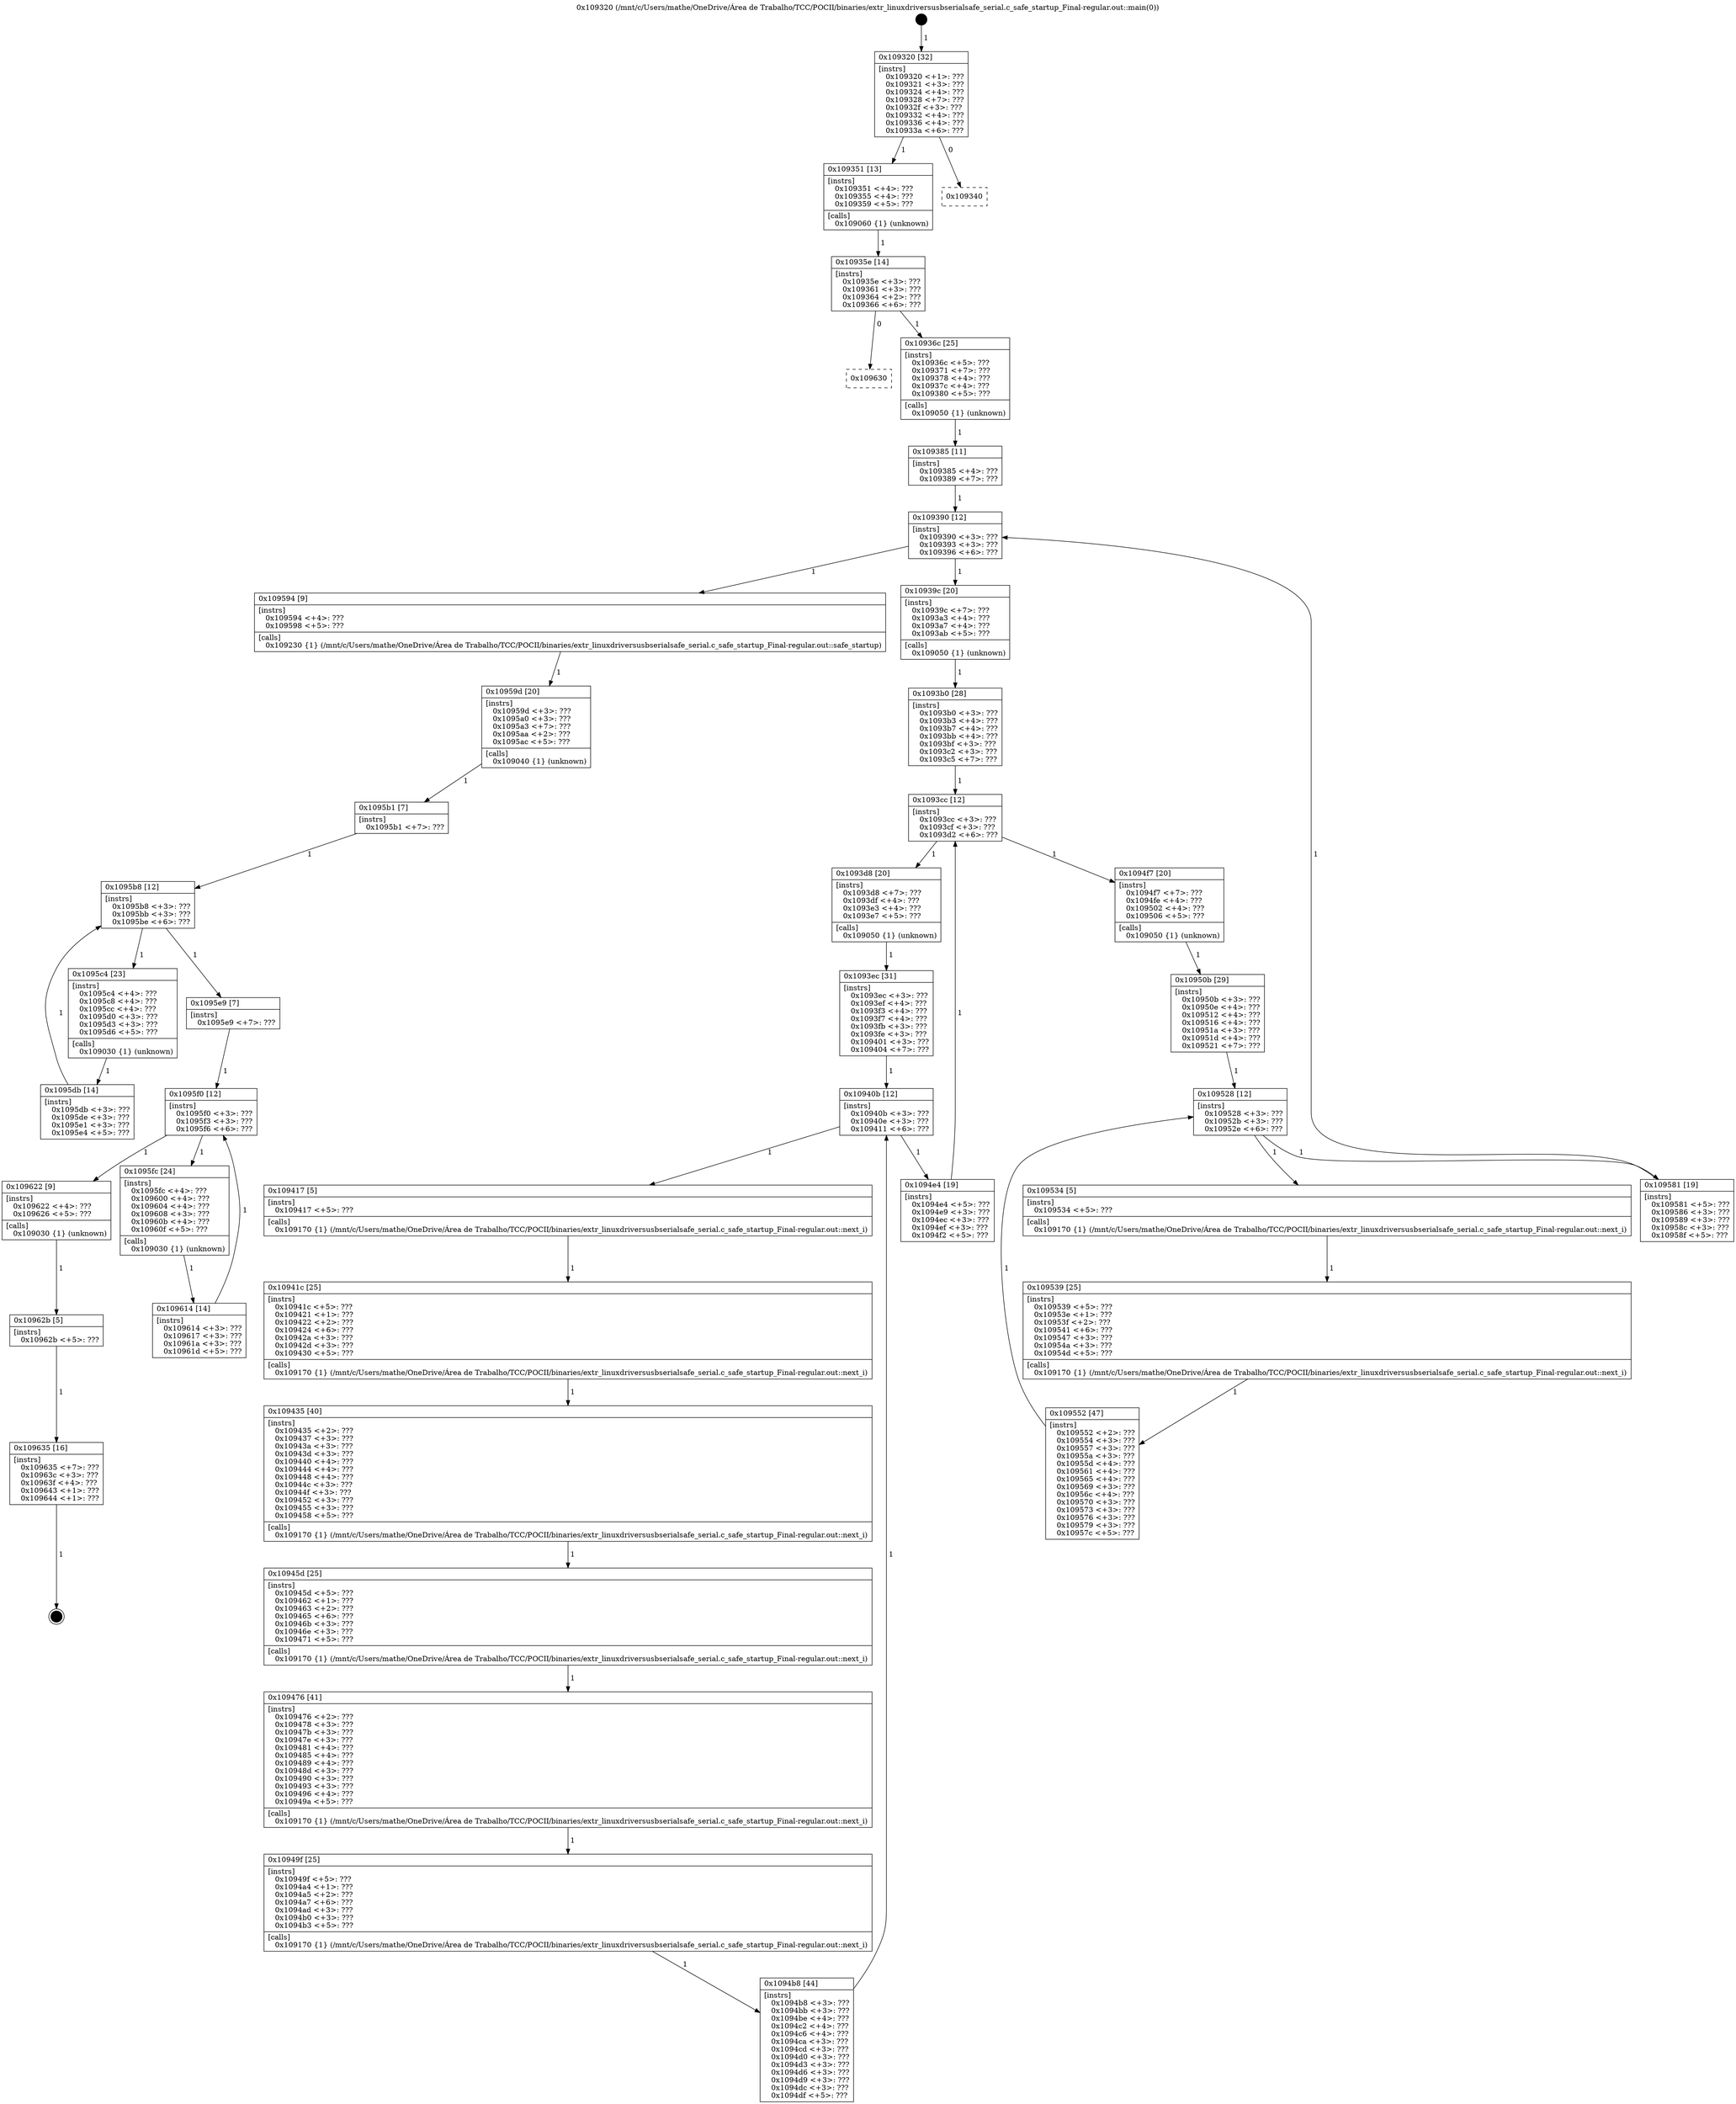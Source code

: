 digraph "0x109320" {
  label = "0x109320 (/mnt/c/Users/mathe/OneDrive/Área de Trabalho/TCC/POCII/binaries/extr_linuxdriversusbserialsafe_serial.c_safe_startup_Final-regular.out::main(0))"
  labelloc = "t"
  node[shape=record]

  Entry [label="",width=0.3,height=0.3,shape=circle,fillcolor=black,style=filled]
  "0x109320" [label="{
     0x109320 [32]\l
     | [instrs]\l
     &nbsp;&nbsp;0x109320 \<+1\>: ???\l
     &nbsp;&nbsp;0x109321 \<+3\>: ???\l
     &nbsp;&nbsp;0x109324 \<+4\>: ???\l
     &nbsp;&nbsp;0x109328 \<+7\>: ???\l
     &nbsp;&nbsp;0x10932f \<+3\>: ???\l
     &nbsp;&nbsp;0x109332 \<+4\>: ???\l
     &nbsp;&nbsp;0x109336 \<+4\>: ???\l
     &nbsp;&nbsp;0x10933a \<+6\>: ???\l
  }"]
  "0x109351" [label="{
     0x109351 [13]\l
     | [instrs]\l
     &nbsp;&nbsp;0x109351 \<+4\>: ???\l
     &nbsp;&nbsp;0x109355 \<+4\>: ???\l
     &nbsp;&nbsp;0x109359 \<+5\>: ???\l
     | [calls]\l
     &nbsp;&nbsp;0x109060 \{1\} (unknown)\l
  }"]
  "0x109340" [label="{
     0x109340\l
  }", style=dashed]
  "0x10935e" [label="{
     0x10935e [14]\l
     | [instrs]\l
     &nbsp;&nbsp;0x10935e \<+3\>: ???\l
     &nbsp;&nbsp;0x109361 \<+3\>: ???\l
     &nbsp;&nbsp;0x109364 \<+2\>: ???\l
     &nbsp;&nbsp;0x109366 \<+6\>: ???\l
  }"]
  "0x109630" [label="{
     0x109630\l
  }", style=dashed]
  "0x10936c" [label="{
     0x10936c [25]\l
     | [instrs]\l
     &nbsp;&nbsp;0x10936c \<+5\>: ???\l
     &nbsp;&nbsp;0x109371 \<+7\>: ???\l
     &nbsp;&nbsp;0x109378 \<+4\>: ???\l
     &nbsp;&nbsp;0x10937c \<+4\>: ???\l
     &nbsp;&nbsp;0x109380 \<+5\>: ???\l
     | [calls]\l
     &nbsp;&nbsp;0x109050 \{1\} (unknown)\l
  }"]
  Exit [label="",width=0.3,height=0.3,shape=circle,fillcolor=black,style=filled,peripheries=2]
  "0x109390" [label="{
     0x109390 [12]\l
     | [instrs]\l
     &nbsp;&nbsp;0x109390 \<+3\>: ???\l
     &nbsp;&nbsp;0x109393 \<+3\>: ???\l
     &nbsp;&nbsp;0x109396 \<+6\>: ???\l
  }"]
  "0x109594" [label="{
     0x109594 [9]\l
     | [instrs]\l
     &nbsp;&nbsp;0x109594 \<+4\>: ???\l
     &nbsp;&nbsp;0x109598 \<+5\>: ???\l
     | [calls]\l
     &nbsp;&nbsp;0x109230 \{1\} (/mnt/c/Users/mathe/OneDrive/Área de Trabalho/TCC/POCII/binaries/extr_linuxdriversusbserialsafe_serial.c_safe_startup_Final-regular.out::safe_startup)\l
  }"]
  "0x10939c" [label="{
     0x10939c [20]\l
     | [instrs]\l
     &nbsp;&nbsp;0x10939c \<+7\>: ???\l
     &nbsp;&nbsp;0x1093a3 \<+4\>: ???\l
     &nbsp;&nbsp;0x1093a7 \<+4\>: ???\l
     &nbsp;&nbsp;0x1093ab \<+5\>: ???\l
     | [calls]\l
     &nbsp;&nbsp;0x109050 \{1\} (unknown)\l
  }"]
  "0x1093cc" [label="{
     0x1093cc [12]\l
     | [instrs]\l
     &nbsp;&nbsp;0x1093cc \<+3\>: ???\l
     &nbsp;&nbsp;0x1093cf \<+3\>: ???\l
     &nbsp;&nbsp;0x1093d2 \<+6\>: ???\l
  }"]
  "0x1094f7" [label="{
     0x1094f7 [20]\l
     | [instrs]\l
     &nbsp;&nbsp;0x1094f7 \<+7\>: ???\l
     &nbsp;&nbsp;0x1094fe \<+4\>: ???\l
     &nbsp;&nbsp;0x109502 \<+4\>: ???\l
     &nbsp;&nbsp;0x109506 \<+5\>: ???\l
     | [calls]\l
     &nbsp;&nbsp;0x109050 \{1\} (unknown)\l
  }"]
  "0x1093d8" [label="{
     0x1093d8 [20]\l
     | [instrs]\l
     &nbsp;&nbsp;0x1093d8 \<+7\>: ???\l
     &nbsp;&nbsp;0x1093df \<+4\>: ???\l
     &nbsp;&nbsp;0x1093e3 \<+4\>: ???\l
     &nbsp;&nbsp;0x1093e7 \<+5\>: ???\l
     | [calls]\l
     &nbsp;&nbsp;0x109050 \{1\} (unknown)\l
  }"]
  "0x10940b" [label="{
     0x10940b [12]\l
     | [instrs]\l
     &nbsp;&nbsp;0x10940b \<+3\>: ???\l
     &nbsp;&nbsp;0x10940e \<+3\>: ???\l
     &nbsp;&nbsp;0x109411 \<+6\>: ???\l
  }"]
  "0x1094e4" [label="{
     0x1094e4 [19]\l
     | [instrs]\l
     &nbsp;&nbsp;0x1094e4 \<+5\>: ???\l
     &nbsp;&nbsp;0x1094e9 \<+3\>: ???\l
     &nbsp;&nbsp;0x1094ec \<+3\>: ???\l
     &nbsp;&nbsp;0x1094ef \<+3\>: ???\l
     &nbsp;&nbsp;0x1094f2 \<+5\>: ???\l
  }"]
  "0x109417" [label="{
     0x109417 [5]\l
     | [instrs]\l
     &nbsp;&nbsp;0x109417 \<+5\>: ???\l
     | [calls]\l
     &nbsp;&nbsp;0x109170 \{1\} (/mnt/c/Users/mathe/OneDrive/Área de Trabalho/TCC/POCII/binaries/extr_linuxdriversusbserialsafe_serial.c_safe_startup_Final-regular.out::next_i)\l
  }"]
  "0x10941c" [label="{
     0x10941c [25]\l
     | [instrs]\l
     &nbsp;&nbsp;0x10941c \<+5\>: ???\l
     &nbsp;&nbsp;0x109421 \<+1\>: ???\l
     &nbsp;&nbsp;0x109422 \<+2\>: ???\l
     &nbsp;&nbsp;0x109424 \<+6\>: ???\l
     &nbsp;&nbsp;0x10942a \<+3\>: ???\l
     &nbsp;&nbsp;0x10942d \<+3\>: ???\l
     &nbsp;&nbsp;0x109430 \<+5\>: ???\l
     | [calls]\l
     &nbsp;&nbsp;0x109170 \{1\} (/mnt/c/Users/mathe/OneDrive/Área de Trabalho/TCC/POCII/binaries/extr_linuxdriversusbserialsafe_serial.c_safe_startup_Final-regular.out::next_i)\l
  }"]
  "0x109435" [label="{
     0x109435 [40]\l
     | [instrs]\l
     &nbsp;&nbsp;0x109435 \<+2\>: ???\l
     &nbsp;&nbsp;0x109437 \<+3\>: ???\l
     &nbsp;&nbsp;0x10943a \<+3\>: ???\l
     &nbsp;&nbsp;0x10943d \<+3\>: ???\l
     &nbsp;&nbsp;0x109440 \<+4\>: ???\l
     &nbsp;&nbsp;0x109444 \<+4\>: ???\l
     &nbsp;&nbsp;0x109448 \<+4\>: ???\l
     &nbsp;&nbsp;0x10944c \<+3\>: ???\l
     &nbsp;&nbsp;0x10944f \<+3\>: ???\l
     &nbsp;&nbsp;0x109452 \<+3\>: ???\l
     &nbsp;&nbsp;0x109455 \<+3\>: ???\l
     &nbsp;&nbsp;0x109458 \<+5\>: ???\l
     | [calls]\l
     &nbsp;&nbsp;0x109170 \{1\} (/mnt/c/Users/mathe/OneDrive/Área de Trabalho/TCC/POCII/binaries/extr_linuxdriversusbserialsafe_serial.c_safe_startup_Final-regular.out::next_i)\l
  }"]
  "0x10945d" [label="{
     0x10945d [25]\l
     | [instrs]\l
     &nbsp;&nbsp;0x10945d \<+5\>: ???\l
     &nbsp;&nbsp;0x109462 \<+1\>: ???\l
     &nbsp;&nbsp;0x109463 \<+2\>: ???\l
     &nbsp;&nbsp;0x109465 \<+6\>: ???\l
     &nbsp;&nbsp;0x10946b \<+3\>: ???\l
     &nbsp;&nbsp;0x10946e \<+3\>: ???\l
     &nbsp;&nbsp;0x109471 \<+5\>: ???\l
     | [calls]\l
     &nbsp;&nbsp;0x109170 \{1\} (/mnt/c/Users/mathe/OneDrive/Área de Trabalho/TCC/POCII/binaries/extr_linuxdriversusbserialsafe_serial.c_safe_startup_Final-regular.out::next_i)\l
  }"]
  "0x109476" [label="{
     0x109476 [41]\l
     | [instrs]\l
     &nbsp;&nbsp;0x109476 \<+2\>: ???\l
     &nbsp;&nbsp;0x109478 \<+3\>: ???\l
     &nbsp;&nbsp;0x10947b \<+3\>: ???\l
     &nbsp;&nbsp;0x10947e \<+3\>: ???\l
     &nbsp;&nbsp;0x109481 \<+4\>: ???\l
     &nbsp;&nbsp;0x109485 \<+4\>: ???\l
     &nbsp;&nbsp;0x109489 \<+4\>: ???\l
     &nbsp;&nbsp;0x10948d \<+3\>: ???\l
     &nbsp;&nbsp;0x109490 \<+3\>: ???\l
     &nbsp;&nbsp;0x109493 \<+3\>: ???\l
     &nbsp;&nbsp;0x109496 \<+4\>: ???\l
     &nbsp;&nbsp;0x10949a \<+5\>: ???\l
     | [calls]\l
     &nbsp;&nbsp;0x109170 \{1\} (/mnt/c/Users/mathe/OneDrive/Área de Trabalho/TCC/POCII/binaries/extr_linuxdriversusbserialsafe_serial.c_safe_startup_Final-regular.out::next_i)\l
  }"]
  "0x10949f" [label="{
     0x10949f [25]\l
     | [instrs]\l
     &nbsp;&nbsp;0x10949f \<+5\>: ???\l
     &nbsp;&nbsp;0x1094a4 \<+1\>: ???\l
     &nbsp;&nbsp;0x1094a5 \<+2\>: ???\l
     &nbsp;&nbsp;0x1094a7 \<+6\>: ???\l
     &nbsp;&nbsp;0x1094ad \<+3\>: ???\l
     &nbsp;&nbsp;0x1094b0 \<+3\>: ???\l
     &nbsp;&nbsp;0x1094b3 \<+5\>: ???\l
     | [calls]\l
     &nbsp;&nbsp;0x109170 \{1\} (/mnt/c/Users/mathe/OneDrive/Área de Trabalho/TCC/POCII/binaries/extr_linuxdriversusbserialsafe_serial.c_safe_startup_Final-regular.out::next_i)\l
  }"]
  "0x1094b8" [label="{
     0x1094b8 [44]\l
     | [instrs]\l
     &nbsp;&nbsp;0x1094b8 \<+3\>: ???\l
     &nbsp;&nbsp;0x1094bb \<+3\>: ???\l
     &nbsp;&nbsp;0x1094be \<+4\>: ???\l
     &nbsp;&nbsp;0x1094c2 \<+4\>: ???\l
     &nbsp;&nbsp;0x1094c6 \<+4\>: ???\l
     &nbsp;&nbsp;0x1094ca \<+3\>: ???\l
     &nbsp;&nbsp;0x1094cd \<+3\>: ???\l
     &nbsp;&nbsp;0x1094d0 \<+3\>: ???\l
     &nbsp;&nbsp;0x1094d3 \<+3\>: ???\l
     &nbsp;&nbsp;0x1094d6 \<+3\>: ???\l
     &nbsp;&nbsp;0x1094d9 \<+3\>: ???\l
     &nbsp;&nbsp;0x1094dc \<+3\>: ???\l
     &nbsp;&nbsp;0x1094df \<+5\>: ???\l
  }"]
  "0x1093ec" [label="{
     0x1093ec [31]\l
     | [instrs]\l
     &nbsp;&nbsp;0x1093ec \<+3\>: ???\l
     &nbsp;&nbsp;0x1093ef \<+4\>: ???\l
     &nbsp;&nbsp;0x1093f3 \<+4\>: ???\l
     &nbsp;&nbsp;0x1093f7 \<+4\>: ???\l
     &nbsp;&nbsp;0x1093fb \<+3\>: ???\l
     &nbsp;&nbsp;0x1093fe \<+3\>: ???\l
     &nbsp;&nbsp;0x109401 \<+3\>: ???\l
     &nbsp;&nbsp;0x109404 \<+7\>: ???\l
  }"]
  "0x109635" [label="{
     0x109635 [16]\l
     | [instrs]\l
     &nbsp;&nbsp;0x109635 \<+7\>: ???\l
     &nbsp;&nbsp;0x10963c \<+3\>: ???\l
     &nbsp;&nbsp;0x10963f \<+4\>: ???\l
     &nbsp;&nbsp;0x109643 \<+1\>: ???\l
     &nbsp;&nbsp;0x109644 \<+1\>: ???\l
  }"]
  "0x1093b0" [label="{
     0x1093b0 [28]\l
     | [instrs]\l
     &nbsp;&nbsp;0x1093b0 \<+3\>: ???\l
     &nbsp;&nbsp;0x1093b3 \<+4\>: ???\l
     &nbsp;&nbsp;0x1093b7 \<+4\>: ???\l
     &nbsp;&nbsp;0x1093bb \<+4\>: ???\l
     &nbsp;&nbsp;0x1093bf \<+3\>: ???\l
     &nbsp;&nbsp;0x1093c2 \<+3\>: ???\l
     &nbsp;&nbsp;0x1093c5 \<+7\>: ???\l
  }"]
  "0x109528" [label="{
     0x109528 [12]\l
     | [instrs]\l
     &nbsp;&nbsp;0x109528 \<+3\>: ???\l
     &nbsp;&nbsp;0x10952b \<+3\>: ???\l
     &nbsp;&nbsp;0x10952e \<+6\>: ???\l
  }"]
  "0x109581" [label="{
     0x109581 [19]\l
     | [instrs]\l
     &nbsp;&nbsp;0x109581 \<+5\>: ???\l
     &nbsp;&nbsp;0x109586 \<+3\>: ???\l
     &nbsp;&nbsp;0x109589 \<+3\>: ???\l
     &nbsp;&nbsp;0x10958c \<+3\>: ???\l
     &nbsp;&nbsp;0x10958f \<+5\>: ???\l
  }"]
  "0x109534" [label="{
     0x109534 [5]\l
     | [instrs]\l
     &nbsp;&nbsp;0x109534 \<+5\>: ???\l
     | [calls]\l
     &nbsp;&nbsp;0x109170 \{1\} (/mnt/c/Users/mathe/OneDrive/Área de Trabalho/TCC/POCII/binaries/extr_linuxdriversusbserialsafe_serial.c_safe_startup_Final-regular.out::next_i)\l
  }"]
  "0x109539" [label="{
     0x109539 [25]\l
     | [instrs]\l
     &nbsp;&nbsp;0x109539 \<+5\>: ???\l
     &nbsp;&nbsp;0x10953e \<+1\>: ???\l
     &nbsp;&nbsp;0x10953f \<+2\>: ???\l
     &nbsp;&nbsp;0x109541 \<+6\>: ???\l
     &nbsp;&nbsp;0x109547 \<+3\>: ???\l
     &nbsp;&nbsp;0x10954a \<+3\>: ???\l
     &nbsp;&nbsp;0x10954d \<+5\>: ???\l
     | [calls]\l
     &nbsp;&nbsp;0x109170 \{1\} (/mnt/c/Users/mathe/OneDrive/Área de Trabalho/TCC/POCII/binaries/extr_linuxdriversusbserialsafe_serial.c_safe_startup_Final-regular.out::next_i)\l
  }"]
  "0x109552" [label="{
     0x109552 [47]\l
     | [instrs]\l
     &nbsp;&nbsp;0x109552 \<+2\>: ???\l
     &nbsp;&nbsp;0x109554 \<+3\>: ???\l
     &nbsp;&nbsp;0x109557 \<+3\>: ???\l
     &nbsp;&nbsp;0x10955a \<+3\>: ???\l
     &nbsp;&nbsp;0x10955d \<+4\>: ???\l
     &nbsp;&nbsp;0x109561 \<+4\>: ???\l
     &nbsp;&nbsp;0x109565 \<+4\>: ???\l
     &nbsp;&nbsp;0x109569 \<+3\>: ???\l
     &nbsp;&nbsp;0x10956c \<+4\>: ???\l
     &nbsp;&nbsp;0x109570 \<+3\>: ???\l
     &nbsp;&nbsp;0x109573 \<+3\>: ???\l
     &nbsp;&nbsp;0x109576 \<+3\>: ???\l
     &nbsp;&nbsp;0x109579 \<+3\>: ???\l
     &nbsp;&nbsp;0x10957c \<+5\>: ???\l
  }"]
  "0x10950b" [label="{
     0x10950b [29]\l
     | [instrs]\l
     &nbsp;&nbsp;0x10950b \<+3\>: ???\l
     &nbsp;&nbsp;0x10950e \<+4\>: ???\l
     &nbsp;&nbsp;0x109512 \<+4\>: ???\l
     &nbsp;&nbsp;0x109516 \<+4\>: ???\l
     &nbsp;&nbsp;0x10951a \<+3\>: ???\l
     &nbsp;&nbsp;0x10951d \<+4\>: ???\l
     &nbsp;&nbsp;0x109521 \<+7\>: ???\l
  }"]
  "0x10962b" [label="{
     0x10962b [5]\l
     | [instrs]\l
     &nbsp;&nbsp;0x10962b \<+5\>: ???\l
  }"]
  "0x109385" [label="{
     0x109385 [11]\l
     | [instrs]\l
     &nbsp;&nbsp;0x109385 \<+4\>: ???\l
     &nbsp;&nbsp;0x109389 \<+7\>: ???\l
  }"]
  "0x10959d" [label="{
     0x10959d [20]\l
     | [instrs]\l
     &nbsp;&nbsp;0x10959d \<+3\>: ???\l
     &nbsp;&nbsp;0x1095a0 \<+3\>: ???\l
     &nbsp;&nbsp;0x1095a3 \<+7\>: ???\l
     &nbsp;&nbsp;0x1095aa \<+2\>: ???\l
     &nbsp;&nbsp;0x1095ac \<+5\>: ???\l
     | [calls]\l
     &nbsp;&nbsp;0x109040 \{1\} (unknown)\l
  }"]
  "0x1095b8" [label="{
     0x1095b8 [12]\l
     | [instrs]\l
     &nbsp;&nbsp;0x1095b8 \<+3\>: ???\l
     &nbsp;&nbsp;0x1095bb \<+3\>: ???\l
     &nbsp;&nbsp;0x1095be \<+6\>: ???\l
  }"]
  "0x1095f0" [label="{
     0x1095f0 [12]\l
     | [instrs]\l
     &nbsp;&nbsp;0x1095f0 \<+3\>: ???\l
     &nbsp;&nbsp;0x1095f3 \<+3\>: ???\l
     &nbsp;&nbsp;0x1095f6 \<+6\>: ???\l
  }"]
  "0x1095c4" [label="{
     0x1095c4 [23]\l
     | [instrs]\l
     &nbsp;&nbsp;0x1095c4 \<+4\>: ???\l
     &nbsp;&nbsp;0x1095c8 \<+4\>: ???\l
     &nbsp;&nbsp;0x1095cc \<+4\>: ???\l
     &nbsp;&nbsp;0x1095d0 \<+3\>: ???\l
     &nbsp;&nbsp;0x1095d3 \<+3\>: ???\l
     &nbsp;&nbsp;0x1095d6 \<+5\>: ???\l
     | [calls]\l
     &nbsp;&nbsp;0x109030 \{1\} (unknown)\l
  }"]
  "0x1095db" [label="{
     0x1095db [14]\l
     | [instrs]\l
     &nbsp;&nbsp;0x1095db \<+3\>: ???\l
     &nbsp;&nbsp;0x1095de \<+3\>: ???\l
     &nbsp;&nbsp;0x1095e1 \<+3\>: ???\l
     &nbsp;&nbsp;0x1095e4 \<+5\>: ???\l
  }"]
  "0x1095b1" [label="{
     0x1095b1 [7]\l
     | [instrs]\l
     &nbsp;&nbsp;0x1095b1 \<+7\>: ???\l
  }"]
  "0x109622" [label="{
     0x109622 [9]\l
     | [instrs]\l
     &nbsp;&nbsp;0x109622 \<+4\>: ???\l
     &nbsp;&nbsp;0x109626 \<+5\>: ???\l
     | [calls]\l
     &nbsp;&nbsp;0x109030 \{1\} (unknown)\l
  }"]
  "0x1095fc" [label="{
     0x1095fc [24]\l
     | [instrs]\l
     &nbsp;&nbsp;0x1095fc \<+4\>: ???\l
     &nbsp;&nbsp;0x109600 \<+4\>: ???\l
     &nbsp;&nbsp;0x109604 \<+4\>: ???\l
     &nbsp;&nbsp;0x109608 \<+3\>: ???\l
     &nbsp;&nbsp;0x10960b \<+4\>: ???\l
     &nbsp;&nbsp;0x10960f \<+5\>: ???\l
     | [calls]\l
     &nbsp;&nbsp;0x109030 \{1\} (unknown)\l
  }"]
  "0x109614" [label="{
     0x109614 [14]\l
     | [instrs]\l
     &nbsp;&nbsp;0x109614 \<+3\>: ???\l
     &nbsp;&nbsp;0x109617 \<+3\>: ???\l
     &nbsp;&nbsp;0x10961a \<+3\>: ???\l
     &nbsp;&nbsp;0x10961d \<+5\>: ???\l
  }"]
  "0x1095e9" [label="{
     0x1095e9 [7]\l
     | [instrs]\l
     &nbsp;&nbsp;0x1095e9 \<+7\>: ???\l
  }"]
  Entry -> "0x109320" [label=" 1"]
  "0x109320" -> "0x109351" [label=" 1"]
  "0x109320" -> "0x109340" [label=" 0"]
  "0x109351" -> "0x10935e" [label=" 1"]
  "0x10935e" -> "0x109630" [label=" 0"]
  "0x10935e" -> "0x10936c" [label=" 1"]
  "0x109635" -> Exit [label=" 1"]
  "0x10936c" -> "0x109385" [label=" 1"]
  "0x109390" -> "0x109594" [label=" 1"]
  "0x109390" -> "0x10939c" [label=" 1"]
  "0x10939c" -> "0x1093b0" [label=" 1"]
  "0x1093cc" -> "0x1094f7" [label=" 1"]
  "0x1093cc" -> "0x1093d8" [label=" 1"]
  "0x1093d8" -> "0x1093ec" [label=" 1"]
  "0x10940b" -> "0x1094e4" [label=" 1"]
  "0x10940b" -> "0x109417" [label=" 1"]
  "0x109417" -> "0x10941c" [label=" 1"]
  "0x10941c" -> "0x109435" [label=" 1"]
  "0x109435" -> "0x10945d" [label=" 1"]
  "0x10945d" -> "0x109476" [label=" 1"]
  "0x109476" -> "0x10949f" [label=" 1"]
  "0x10949f" -> "0x1094b8" [label=" 1"]
  "0x1093ec" -> "0x10940b" [label=" 1"]
  "0x1094b8" -> "0x10940b" [label=" 1"]
  "0x10962b" -> "0x109635" [label=" 1"]
  "0x1093b0" -> "0x1093cc" [label=" 1"]
  "0x1094e4" -> "0x1093cc" [label=" 1"]
  "0x1094f7" -> "0x10950b" [label=" 1"]
  "0x109528" -> "0x109581" [label=" 1"]
  "0x109528" -> "0x109534" [label=" 1"]
  "0x109534" -> "0x109539" [label=" 1"]
  "0x109539" -> "0x109552" [label=" 1"]
  "0x10950b" -> "0x109528" [label=" 1"]
  "0x109552" -> "0x109528" [label=" 1"]
  "0x109622" -> "0x10962b" [label=" 1"]
  "0x109385" -> "0x109390" [label=" 1"]
  "0x109581" -> "0x109390" [label=" 1"]
  "0x109594" -> "0x10959d" [label=" 1"]
  "0x10959d" -> "0x1095b1" [label=" 1"]
  "0x1095b8" -> "0x1095e9" [label=" 1"]
  "0x1095b8" -> "0x1095c4" [label=" 1"]
  "0x1095c4" -> "0x1095db" [label=" 1"]
  "0x1095b1" -> "0x1095b8" [label=" 1"]
  "0x1095db" -> "0x1095b8" [label=" 1"]
  "0x1095f0" -> "0x109622" [label=" 1"]
  "0x1095f0" -> "0x1095fc" [label=" 1"]
  "0x1095fc" -> "0x109614" [label=" 1"]
  "0x1095e9" -> "0x1095f0" [label=" 1"]
  "0x109614" -> "0x1095f0" [label=" 1"]
}
